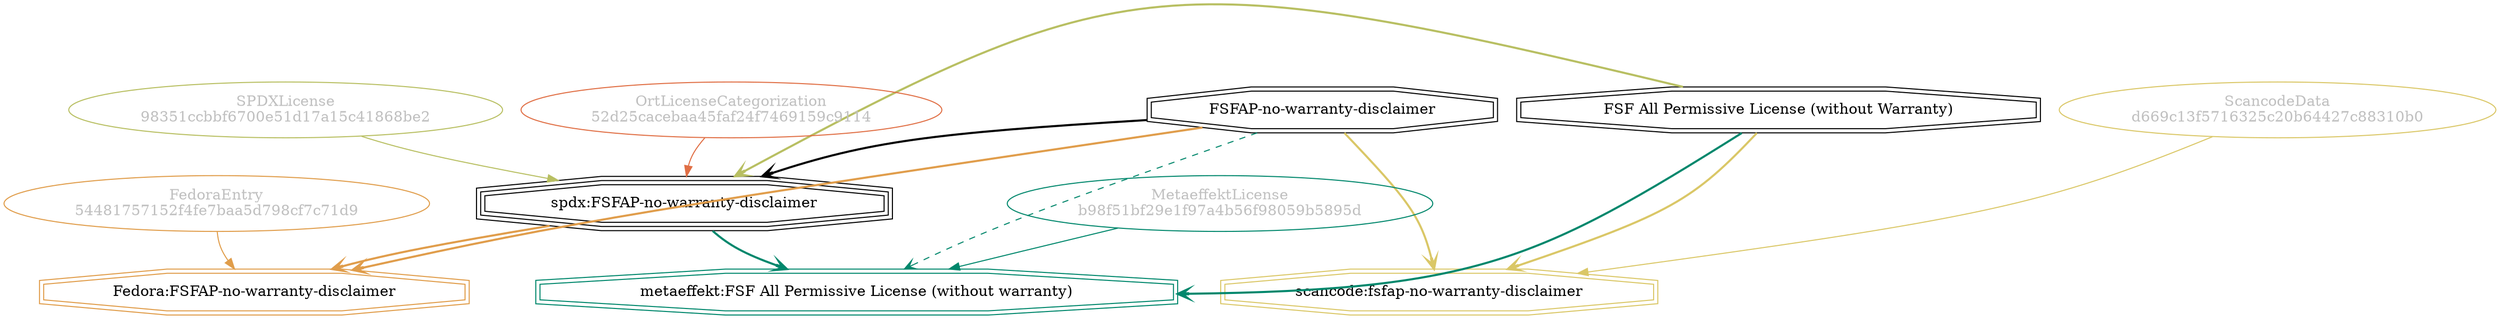 strict digraph {
    node [shape=box];
    graph [splines=curved];
    1655 [label="SPDXLicense\n98351ccbbf6700e51d17a15c41868be2"
         ,fontcolor=gray
         ,color="#b8bf62"
         ,fillcolor="beige;1"
         ,shape=ellipse];
    1656 [label="spdx:FSFAP-no-warranty-disclaimer"
         ,shape=tripleoctagon];
    1657 [label="FSFAP-no-warranty-disclaimer"
         ,shape=doubleoctagon];
    1658 [label="FSF All Permissive License (without Warranty)"
         ,shape=doubleoctagon];
    6357 [label="FedoraEntry\n54481757152f4fe7baa5d798cf7c71d9"
         ,fontcolor=gray
         ,color="#e09d4b"
         ,fillcolor="beige;1"
         ,shape=ellipse];
    6358 [label="Fedora:FSFAP-no-warranty-disclaimer"
         ,color="#e09d4b"
         ,shape=doubleoctagon];
    15679 [label="ScancodeData\nd669c13f5716325c20b64427c88310b0"
          ,fontcolor=gray
          ,color="#dac767"
          ,fillcolor="beige;1"
          ,shape=ellipse];
    15680 [label="scancode:fsfap-no-warranty-disclaimer"
          ,color="#dac767"
          ,shape=doubleoctagon];
    28680 [label="OrtLicenseCategorization\n52d25cacebaa45faf24f7469159c9114"
          ,fontcolor=gray
          ,color="#e06f45"
          ,fillcolor="beige;1"
          ,shape=ellipse];
    41938 [label="MetaeffektLicense\nb98f51bf29e1f97a4b56f98059b5895d"
          ,fontcolor=gray
          ,color="#00876c"
          ,fillcolor="beige;1"
          ,shape=ellipse];
    41939 [label="metaeffekt:FSF All Permissive License (without warranty)"
          ,color="#00876c"
          ,shape=doubleoctagon];
    1655 -> 1656 [weight=0.5
                 ,color="#b8bf62"];
    1656 -> 6358 [style=bold
                 ,arrowhead=vee
                 ,weight=0.7
                 ,color="#e09d4b"];
    1656 -> 41939 [style=bold
                  ,arrowhead=vee
                  ,weight=0.7
                  ,color="#00876c"];
    1657 -> 1656 [style=bold
                 ,arrowhead=vee
                 ,weight=0.7];
    1657 -> 6358 [style=bold
                 ,arrowhead=vee
                 ,weight=0.7
                 ,color="#e09d4b"];
    1657 -> 15680 [style=bold
                  ,arrowhead=vee
                  ,weight=0.7
                  ,color="#dac767"];
    1657 -> 41939 [style=dashed
                  ,arrowhead=vee
                  ,weight=0.5
                  ,color="#00876c"];
    1658 -> 1656 [style=bold
                 ,arrowhead=vee
                 ,weight=0.7
                 ,color="#b8bf62"];
    1658 -> 15680 [style=bold
                  ,arrowhead=vee
                  ,weight=0.7
                  ,color="#dac767"];
    1658 -> 41939 [style=bold
                  ,arrowhead=vee
                  ,weight=0.7
                  ,color="#00876c"];
    1658 -> 41939 [style=bold
                  ,arrowhead=vee
                  ,weight=0.7
                  ,color="#00876c"];
    6357 -> 6358 [weight=0.5
                 ,color="#e09d4b"];
    15679 -> 15680 [weight=0.5
                   ,color="#dac767"];
    28680 -> 1656 [weight=0.5
                  ,color="#e06f45"];
    41938 -> 41939 [weight=0.5
                   ,color="#00876c"];
}
